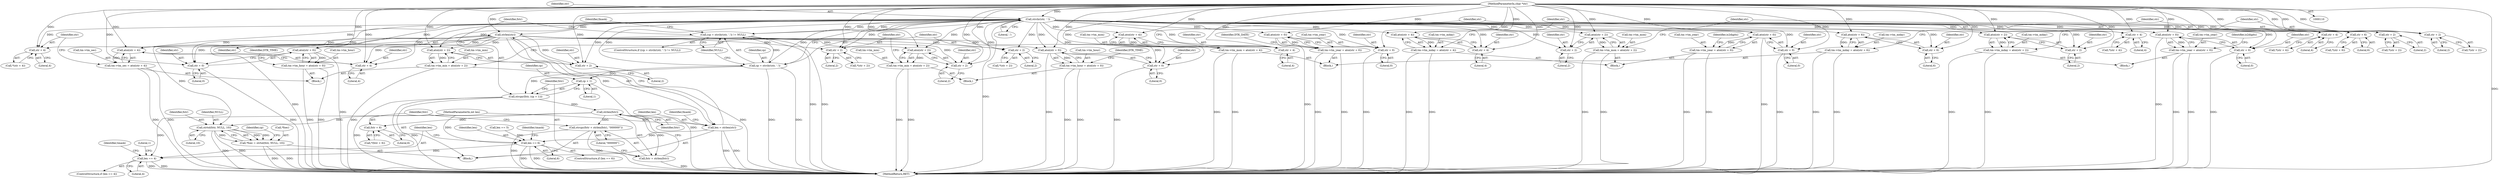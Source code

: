 digraph "0_postgres_4318daecc959886d001a6e79c6ea853e8b1dfb4b_0@API" {
"1000124" [label="(Call,strchr(str, '.'))"];
"1000112" [label="(MethodParameterIn,char *str)"];
"1000121" [label="(Call,(cp = strchr(str, '.')) != NULL)"];
"1000150" [label="(Call,strtol(fstr, NULL, 10))"];
"1000147" [label="(Call,*fsec = strtol(fstr, NULL, 10))"];
"1000122" [label="(Call,cp = strchr(str, '.'))"];
"1000130" [label="(Call,strcpy(fstr, (cp + 1)))"];
"1000138" [label="(Call,strlen(fstr))"];
"1000135" [label="(Call,strcpy(fstr + strlen(fstr), \"000000\"))"];
"1000136" [label="(Call,fstr + strlen(fstr))"];
"1000143" [label="(Call,fstr + 6)"];
"1000132" [label="(Call,cp + 1)"];
"1000160" [label="(Call,strlen(str))"];
"1000158" [label="(Call,len = strlen(str))"];
"1000320" [label="(Call,len == 6)"];
"1000368" [label="(Call,len == 4)"];
"1000332" [label="(Call,atoi(str + 4))"];
"1000328" [label="(Call,tm->tm_sec = atoi(str + 4))"];
"1000333" [label="(Call,str + 4)"];
"1000338" [label="(Call,str + 4)"];
"1000346" [label="(Call,atoi(str + 2))"];
"1000342" [label="(Call,tm->tm_min = atoi(str + 2))"];
"1000347" [label="(Call,str + 2)"];
"1000352" [label="(Call,str + 2)"];
"1000360" [label="(Call,atoi(str + 0))"];
"1000356" [label="(Call,tm->tm_hour = atoi(str + 0))"];
"1000361" [label="(Call,str + 0)"];
"1000385" [label="(Call,atoi(str + 2))"];
"1000381" [label="(Call,tm->tm_min = atoi(str + 2))"];
"1000386" [label="(Call,str + 2)"];
"1000391" [label="(Call,str + 2)"];
"1000399" [label="(Call,atoi(str + 0))"];
"1000395" [label="(Call,tm->tm_hour = atoi(str + 0))"];
"1000400" [label="(Call,str + 0)"];
"1000183" [label="(Call,atoi(str + 6))"];
"1000179" [label="(Call,tm->tm_mday = atoi(str + 6))"];
"1000184" [label="(Call,str + 6)"];
"1000189" [label="(Call,str + 6)"];
"1000197" [label="(Call,atoi(str + 4))"];
"1000193" [label="(Call,tm->tm_mon = atoi(str + 4))"];
"1000198" [label="(Call,str + 4)"];
"1000203" [label="(Call,str + 4)"];
"1000211" [label="(Call,atoi(str + 0))"];
"1000207" [label="(Call,tm->tm_year = atoi(str + 0))"];
"1000212" [label="(Call,str + 0)"];
"1000231" [label="(Call,atoi(str + 4))"];
"1000227" [label="(Call,tm->tm_mday = atoi(str + 4))"];
"1000232" [label="(Call,str + 4)"];
"1000237" [label="(Call,str + 4)"];
"1000245" [label="(Call,atoi(str + 2))"];
"1000241" [label="(Call,tm->tm_mon = atoi(str + 2))"];
"1000246" [label="(Call,str + 2)"];
"1000251" [label="(Call,str + 2)"];
"1000259" [label="(Call,atoi(str + 0))"];
"1000255" [label="(Call,tm->tm_year = atoi(str + 0))"];
"1000260" [label="(Call,str + 0)"];
"1000283" [label="(Call,atoi(str + 2))"];
"1000279" [label="(Call,tm->tm_mday = atoi(str + 2))"];
"1000284" [label="(Call,str + 2)"];
"1000289" [label="(Call,str + 2)"];
"1000302" [label="(Call,atoi(str + 0))"];
"1000298" [label="(Call,tm->tm_year = atoi(str + 0))"];
"1000303" [label="(Call,str + 0)"];
"1000360" [label="(Call,atoi(str + 0))"];
"1000339" [label="(Identifier,str)"];
"1000145" [label="(Literal,6)"];
"1000386" [label="(Call,str + 2)"];
"1000242" [label="(Call,tm->tm_mon)"];
"1000333" [label="(Call,str + 4)"];
"1000332" [label="(Call,atoi(str + 4))"];
"1000193" [label="(Call,tm->tm_mon = atoi(str + 4))"];
"1000183" [label="(Call,atoi(str + 6))"];
"1000186" [label="(Literal,6)"];
"1000335" [label="(Literal,4)"];
"1000285" [label="(Identifier,str)"];
"1000265" [label="(Identifier,is2digits)"];
"1000234" [label="(Literal,4)"];
"1000150" [label="(Call,strtol(fstr, NULL, 10))"];
"1000382" [label="(Call,tm->tm_min)"];
"1000271" [label="(Call,len == 5)"];
"1000346" [label="(Call,atoi(str + 2))"];
"1000166" [label="(Identifier,fmask)"];
"1000374" [label="(Identifier,tmask)"];
"1000134" [label="(Literal,1)"];
"1000190" [label="(Identifier,str)"];
"1000194" [label="(Call,tm->tm_mon)"];
"1000159" [label="(Identifier,len)"];
"1000343" [label="(Call,tm->tm_min)"];
"1000255" [label="(Call,tm->tm_year = atoi(str + 0))"];
"1000362" [label="(Identifier,str)"];
"1000188" [label="(Call,*(str + 6))"];
"1000158" [label="(Call,len = strlen(str))"];
"1000112" [label="(MethodParameterIn,char *str)"];
"1000351" [label="(Call,*(str + 2))"];
"1000213" [label="(Identifier,str)"];
"1000120" [label="(ControlStructure,if ((cp = strchr(str, '.')) != NULL))"];
"1000251" [label="(Call,str + 2)"];
"1000207" [label="(Call,tm->tm_year = atoi(str + 0))"];
"1000179" [label="(Call,tm->tm_mday = atoi(str + 6))"];
"1000205" [label="(Literal,4)"];
"1000279" [label="(Call,tm->tm_mday = atoi(str + 2))"];
"1000260" [label="(Call,str + 0)"];
"1000202" [label="(Call,*(str + 4))"];
"1000133" [label="(Identifier,cp)"];
"1000407" [label="(Literal,1)"];
"1000139" [label="(Identifier,fstr)"];
"1000121" [label="(Call,(cp = strchr(str, '.')) != NULL)"];
"1000404" [label="(Identifier,DTK_TIME)"];
"1000347" [label="(Call,str + 2)"];
"1000256" [label="(Call,tm->tm_year)"];
"1000130" [label="(Call,strcpy(fstr, (cp + 1)))"];
"1000283" [label="(Call,atoi(str + 2))"];
"1000286" [label="(Literal,2)"];
"1000326" [label="(Identifier,tmask)"];
"1000322" [label="(Literal,6)"];
"1000212" [label="(Call,str + 0)"];
"1000189" [label="(Call,str + 6)"];
"1000393" [label="(Literal,2)"];
"1000222" [label="(Block,)"];
"1000237" [label="(Call,str + 4)"];
"1000352" [label="(Call,str + 2)"];
"1000315" [label="(Identifier,fmask)"];
"1000284" [label="(Call,str + 2)"];
"1000338" [label="(Call,str + 4)"];
"1000245" [label="(Call,atoi(str + 2))"];
"1000305" [label="(Literal,0)"];
"1000147" [label="(Call,*fsec = strtol(fstr, NULL, 10))"];
"1000388" [label="(Literal,2)"];
"1000261" [label="(Identifier,str)"];
"1000253" [label="(Literal,2)"];
"1000138" [label="(Call,strlen(fstr))"];
"1000252" [label="(Identifier,str)"];
"1000387" [label="(Identifier,str)"];
"1000402" [label="(Literal,0)"];
"1000363" [label="(Literal,0)"];
"1000211" [label="(Call,atoi(str + 0))"];
"1000153" [label="(Literal,10)"];
"1000349" [label="(Literal,2)"];
"1000156" [label="(Identifier,cp)"];
"1000291" [label="(Literal,2)"];
"1000371" [label="(Block,)"];
"1000368" [label="(Call,len == 4)"];
"1000262" [label="(Literal,0)"];
"1000290" [label="(Identifier,str)"];
"1000123" [label="(Identifier,cp)"];
"1000131" [label="(Identifier,fstr)"];
"1000302" [label="(Call,atoi(str + 0))"];
"1000241" [label="(Call,tm->tm_mon = atoi(str + 2))"];
"1000140" [label="(Literal,\"000000\")"];
"1000185" [label="(Identifier,str)"];
"1000232" [label="(Call,str + 4)"];
"1000161" [label="(Identifier,str)"];
"1000340" [label="(Literal,4)"];
"1000354" [label="(Literal,2)"];
"1000400" [label="(Call,str + 0)"];
"1000137" [label="(Identifier,fstr)"];
"1000303" [label="(Call,str + 0)"];
"1000236" [label="(Call,*(str + 4))"];
"1000342" [label="(Call,tm->tm_min = atoi(str + 2))"];
"1000356" [label="(Call,tm->tm_hour = atoi(str + 0))"];
"1000319" [label="(ControlStructure,if (len == 6))"];
"1000199" [label="(Identifier,str)"];
"1000122" [label="(Call,cp = strchr(str, '.'))"];
"1000408" [label="(MethodReturn,RET)"];
"1000247" [label="(Identifier,str)"];
"1000204" [label="(Identifier,str)"];
"1000144" [label="(Identifier,fstr)"];
"1000124" [label="(Call,strchr(str, '.'))"];
"1000136" [label="(Call,fstr + strlen(fstr))"];
"1000143" [label="(Call,fstr + 6)"];
"1000381" [label="(Call,tm->tm_min = atoi(str + 2))"];
"1000399" [label="(Call,atoi(str + 0))"];
"1000357" [label="(Call,tm->tm_hour)"];
"1000184" [label="(Call,str + 6)"];
"1000111" [label="(MethodParameterIn,int len)"];
"1000395" [label="(Call,tm->tm_hour = atoi(str + 0))"];
"1000214" [label="(Literal,0)"];
"1000174" [label="(Block,)"];
"1000208" [label="(Call,tm->tm_year)"];
"1000128" [label="(Block,)"];
"1000308" [label="(Identifier,is2digits)"];
"1000274" [label="(Block,)"];
"1000298" [label="(Call,tm->tm_year = atoi(str + 0))"];
"1000238" [label="(Identifier,str)"];
"1000191" [label="(Literal,6)"];
"1000323" [label="(Block,)"];
"1000365" [label="(Identifier,DTK_TIME)"];
"1000246" [label="(Call,str + 2)"];
"1000151" [label="(Identifier,fstr)"];
"1000216" [label="(Identifier,DTK_DATE)"];
"1000239" [label="(Literal,4)"];
"1000280" [label="(Call,tm->tm_mday)"];
"1000361" [label="(Call,str + 0)"];
"1000160" [label="(Call,strlen(str))"];
"1000369" [label="(Identifier,len)"];
"1000228" [label="(Call,tm->tm_mday)"];
"1000203" [label="(Call,str + 4)"];
"1000142" [label="(Call,*(fstr + 6))"];
"1000348" [label="(Identifier,str)"];
"1000334" [label="(Identifier,str)"];
"1000329" [label="(Call,tm->tm_sec)"];
"1000233" [label="(Identifier,str)"];
"1000353" [label="(Identifier,str)"];
"1000304" [label="(Identifier,str)"];
"1000320" [label="(Call,len == 6)"];
"1000197" [label="(Call,atoi(str + 4))"];
"1000248" [label="(Literal,2)"];
"1000250" [label="(Call,*(str + 2))"];
"1000385" [label="(Call,atoi(str + 2))"];
"1000152" [label="(Identifier,NULL)"];
"1000288" [label="(Call,*(str + 2))"];
"1000126" [label="(Literal,'.')"];
"1000299" [label="(Call,tm->tm_year)"];
"1000391" [label="(Call,str + 2)"];
"1000180" [label="(Call,tm->tm_mday)"];
"1000127" [label="(Identifier,NULL)"];
"1000321" [label="(Identifier,len)"];
"1000148" [label="(Call,*fsec)"];
"1000125" [label="(Identifier,str)"];
"1000198" [label="(Call,str + 4)"];
"1000132" [label="(Call,cp + 1)"];
"1000401" [label="(Identifier,str)"];
"1000135" [label="(Call,strcpy(fstr + strlen(fstr), \"000000\"))"];
"1000289" [label="(Call,str + 2)"];
"1000227" [label="(Call,tm->tm_mday = atoi(str + 4))"];
"1000396" [label="(Call,tm->tm_hour)"];
"1000259" [label="(Call,atoi(str + 0))"];
"1000390" [label="(Call,*(str + 2))"];
"1000328" [label="(Call,tm->tm_sec = atoi(str + 4))"];
"1000367" [label="(ControlStructure,if (len == 4))"];
"1000231" [label="(Call,atoi(str + 4))"];
"1000337" [label="(Call,*(str + 4))"];
"1000200" [label="(Literal,4)"];
"1000392" [label="(Identifier,str)"];
"1000370" [label="(Literal,4)"];
"1000124" -> "1000122"  [label="AST: "];
"1000124" -> "1000126"  [label="CFG: "];
"1000125" -> "1000124"  [label="AST: "];
"1000126" -> "1000124"  [label="AST: "];
"1000122" -> "1000124"  [label="CFG: "];
"1000124" -> "1000408"  [label="DDG: "];
"1000124" -> "1000121"  [label="DDG: "];
"1000124" -> "1000121"  [label="DDG: "];
"1000124" -> "1000122"  [label="DDG: "];
"1000124" -> "1000122"  [label="DDG: "];
"1000112" -> "1000124"  [label="DDG: "];
"1000124" -> "1000160"  [label="DDG: "];
"1000124" -> "1000183"  [label="DDG: "];
"1000124" -> "1000184"  [label="DDG: "];
"1000124" -> "1000189"  [label="DDG: "];
"1000124" -> "1000197"  [label="DDG: "];
"1000124" -> "1000198"  [label="DDG: "];
"1000124" -> "1000203"  [label="DDG: "];
"1000124" -> "1000211"  [label="DDG: "];
"1000124" -> "1000212"  [label="DDG: "];
"1000124" -> "1000231"  [label="DDG: "];
"1000124" -> "1000232"  [label="DDG: "];
"1000124" -> "1000237"  [label="DDG: "];
"1000124" -> "1000245"  [label="DDG: "];
"1000124" -> "1000246"  [label="DDG: "];
"1000124" -> "1000251"  [label="DDG: "];
"1000124" -> "1000259"  [label="DDG: "];
"1000124" -> "1000260"  [label="DDG: "];
"1000124" -> "1000283"  [label="DDG: "];
"1000124" -> "1000284"  [label="DDG: "];
"1000124" -> "1000289"  [label="DDG: "];
"1000124" -> "1000302"  [label="DDG: "];
"1000124" -> "1000303"  [label="DDG: "];
"1000124" -> "1000332"  [label="DDG: "];
"1000124" -> "1000333"  [label="DDG: "];
"1000124" -> "1000338"  [label="DDG: "];
"1000124" -> "1000346"  [label="DDG: "];
"1000124" -> "1000347"  [label="DDG: "];
"1000124" -> "1000352"  [label="DDG: "];
"1000124" -> "1000360"  [label="DDG: "];
"1000124" -> "1000361"  [label="DDG: "];
"1000124" -> "1000385"  [label="DDG: "];
"1000124" -> "1000386"  [label="DDG: "];
"1000124" -> "1000391"  [label="DDG: "];
"1000124" -> "1000399"  [label="DDG: "];
"1000124" -> "1000400"  [label="DDG: "];
"1000112" -> "1000110"  [label="AST: "];
"1000112" -> "1000408"  [label="DDG: "];
"1000112" -> "1000160"  [label="DDG: "];
"1000112" -> "1000183"  [label="DDG: "];
"1000112" -> "1000184"  [label="DDG: "];
"1000112" -> "1000189"  [label="DDG: "];
"1000112" -> "1000197"  [label="DDG: "];
"1000112" -> "1000198"  [label="DDG: "];
"1000112" -> "1000203"  [label="DDG: "];
"1000112" -> "1000211"  [label="DDG: "];
"1000112" -> "1000212"  [label="DDG: "];
"1000112" -> "1000231"  [label="DDG: "];
"1000112" -> "1000232"  [label="DDG: "];
"1000112" -> "1000237"  [label="DDG: "];
"1000112" -> "1000245"  [label="DDG: "];
"1000112" -> "1000246"  [label="DDG: "];
"1000112" -> "1000251"  [label="DDG: "];
"1000112" -> "1000259"  [label="DDG: "];
"1000112" -> "1000260"  [label="DDG: "];
"1000112" -> "1000283"  [label="DDG: "];
"1000112" -> "1000284"  [label="DDG: "];
"1000112" -> "1000289"  [label="DDG: "];
"1000112" -> "1000302"  [label="DDG: "];
"1000112" -> "1000303"  [label="DDG: "];
"1000112" -> "1000332"  [label="DDG: "];
"1000112" -> "1000333"  [label="DDG: "];
"1000112" -> "1000338"  [label="DDG: "];
"1000112" -> "1000346"  [label="DDG: "];
"1000112" -> "1000347"  [label="DDG: "];
"1000112" -> "1000352"  [label="DDG: "];
"1000112" -> "1000360"  [label="DDG: "];
"1000112" -> "1000361"  [label="DDG: "];
"1000112" -> "1000385"  [label="DDG: "];
"1000112" -> "1000386"  [label="DDG: "];
"1000112" -> "1000391"  [label="DDG: "];
"1000112" -> "1000399"  [label="DDG: "];
"1000112" -> "1000400"  [label="DDG: "];
"1000121" -> "1000120"  [label="AST: "];
"1000121" -> "1000127"  [label="CFG: "];
"1000122" -> "1000121"  [label="AST: "];
"1000127" -> "1000121"  [label="AST: "];
"1000131" -> "1000121"  [label="CFG: "];
"1000166" -> "1000121"  [label="CFG: "];
"1000121" -> "1000408"  [label="DDG: "];
"1000121" -> "1000408"  [label="DDG: "];
"1000122" -> "1000121"  [label="DDG: "];
"1000121" -> "1000150"  [label="DDG: "];
"1000150" -> "1000147"  [label="AST: "];
"1000150" -> "1000153"  [label="CFG: "];
"1000151" -> "1000150"  [label="AST: "];
"1000152" -> "1000150"  [label="AST: "];
"1000153" -> "1000150"  [label="AST: "];
"1000147" -> "1000150"  [label="CFG: "];
"1000150" -> "1000408"  [label="DDG: "];
"1000150" -> "1000408"  [label="DDG: "];
"1000150" -> "1000147"  [label="DDG: "];
"1000150" -> "1000147"  [label="DDG: "];
"1000150" -> "1000147"  [label="DDG: "];
"1000138" -> "1000150"  [label="DDG: "];
"1000147" -> "1000128"  [label="AST: "];
"1000148" -> "1000147"  [label="AST: "];
"1000156" -> "1000147"  [label="CFG: "];
"1000147" -> "1000408"  [label="DDG: "];
"1000147" -> "1000408"  [label="DDG: "];
"1000123" -> "1000122"  [label="AST: "];
"1000127" -> "1000122"  [label="CFG: "];
"1000122" -> "1000408"  [label="DDG: "];
"1000122" -> "1000408"  [label="DDG: "];
"1000122" -> "1000130"  [label="DDG: "];
"1000122" -> "1000132"  [label="DDG: "];
"1000130" -> "1000128"  [label="AST: "];
"1000130" -> "1000132"  [label="CFG: "];
"1000131" -> "1000130"  [label="AST: "];
"1000132" -> "1000130"  [label="AST: "];
"1000137" -> "1000130"  [label="CFG: "];
"1000130" -> "1000408"  [label="DDG: "];
"1000130" -> "1000408"  [label="DDG: "];
"1000130" -> "1000138"  [label="DDG: "];
"1000138" -> "1000136"  [label="AST: "];
"1000138" -> "1000139"  [label="CFG: "];
"1000139" -> "1000138"  [label="AST: "];
"1000136" -> "1000138"  [label="CFG: "];
"1000138" -> "1000135"  [label="DDG: "];
"1000138" -> "1000136"  [label="DDG: "];
"1000138" -> "1000143"  [label="DDG: "];
"1000135" -> "1000128"  [label="AST: "];
"1000135" -> "1000140"  [label="CFG: "];
"1000136" -> "1000135"  [label="AST: "];
"1000140" -> "1000135"  [label="AST: "];
"1000144" -> "1000135"  [label="CFG: "];
"1000135" -> "1000408"  [label="DDG: "];
"1000135" -> "1000408"  [label="DDG: "];
"1000137" -> "1000136"  [label="AST: "];
"1000140" -> "1000136"  [label="CFG: "];
"1000136" -> "1000408"  [label="DDG: "];
"1000143" -> "1000142"  [label="AST: "];
"1000143" -> "1000145"  [label="CFG: "];
"1000144" -> "1000143"  [label="AST: "];
"1000145" -> "1000143"  [label="AST: "];
"1000142" -> "1000143"  [label="CFG: "];
"1000132" -> "1000134"  [label="CFG: "];
"1000133" -> "1000132"  [label="AST: "];
"1000134" -> "1000132"  [label="AST: "];
"1000132" -> "1000408"  [label="DDG: "];
"1000160" -> "1000158"  [label="AST: "];
"1000160" -> "1000161"  [label="CFG: "];
"1000161" -> "1000160"  [label="AST: "];
"1000158" -> "1000160"  [label="CFG: "];
"1000160" -> "1000408"  [label="DDG: "];
"1000160" -> "1000158"  [label="DDG: "];
"1000160" -> "1000332"  [label="DDG: "];
"1000160" -> "1000333"  [label="DDG: "];
"1000160" -> "1000338"  [label="DDG: "];
"1000160" -> "1000346"  [label="DDG: "];
"1000160" -> "1000347"  [label="DDG: "];
"1000160" -> "1000352"  [label="DDG: "];
"1000160" -> "1000360"  [label="DDG: "];
"1000160" -> "1000361"  [label="DDG: "];
"1000160" -> "1000385"  [label="DDG: "];
"1000160" -> "1000386"  [label="DDG: "];
"1000160" -> "1000391"  [label="DDG: "];
"1000160" -> "1000399"  [label="DDG: "];
"1000160" -> "1000400"  [label="DDG: "];
"1000158" -> "1000128"  [label="AST: "];
"1000159" -> "1000158"  [label="AST: "];
"1000315" -> "1000158"  [label="CFG: "];
"1000158" -> "1000408"  [label="DDG: "];
"1000158" -> "1000408"  [label="DDG: "];
"1000111" -> "1000158"  [label="DDG: "];
"1000158" -> "1000320"  [label="DDG: "];
"1000320" -> "1000319"  [label="AST: "];
"1000320" -> "1000322"  [label="CFG: "];
"1000321" -> "1000320"  [label="AST: "];
"1000322" -> "1000320"  [label="AST: "];
"1000326" -> "1000320"  [label="CFG: "];
"1000369" -> "1000320"  [label="CFG: "];
"1000320" -> "1000408"  [label="DDG: "];
"1000320" -> "1000408"  [label="DDG: "];
"1000271" -> "1000320"  [label="DDG: "];
"1000111" -> "1000320"  [label="DDG: "];
"1000320" -> "1000368"  [label="DDG: "];
"1000368" -> "1000367"  [label="AST: "];
"1000368" -> "1000370"  [label="CFG: "];
"1000369" -> "1000368"  [label="AST: "];
"1000370" -> "1000368"  [label="AST: "];
"1000374" -> "1000368"  [label="CFG: "];
"1000407" -> "1000368"  [label="CFG: "];
"1000368" -> "1000408"  [label="DDG: "];
"1000368" -> "1000408"  [label="DDG: "];
"1000111" -> "1000368"  [label="DDG: "];
"1000332" -> "1000328"  [label="AST: "];
"1000332" -> "1000333"  [label="CFG: "];
"1000333" -> "1000332"  [label="AST: "];
"1000328" -> "1000332"  [label="CFG: "];
"1000332" -> "1000328"  [label="DDG: "];
"1000328" -> "1000323"  [label="AST: "];
"1000329" -> "1000328"  [label="AST: "];
"1000339" -> "1000328"  [label="CFG: "];
"1000328" -> "1000408"  [label="DDG: "];
"1000328" -> "1000408"  [label="DDG: "];
"1000333" -> "1000335"  [label="CFG: "];
"1000334" -> "1000333"  [label="AST: "];
"1000335" -> "1000333"  [label="AST: "];
"1000338" -> "1000337"  [label="AST: "];
"1000338" -> "1000340"  [label="CFG: "];
"1000339" -> "1000338"  [label="AST: "];
"1000340" -> "1000338"  [label="AST: "];
"1000337" -> "1000338"  [label="CFG: "];
"1000346" -> "1000342"  [label="AST: "];
"1000346" -> "1000347"  [label="CFG: "];
"1000347" -> "1000346"  [label="AST: "];
"1000342" -> "1000346"  [label="CFG: "];
"1000346" -> "1000342"  [label="DDG: "];
"1000342" -> "1000323"  [label="AST: "];
"1000343" -> "1000342"  [label="AST: "];
"1000353" -> "1000342"  [label="CFG: "];
"1000342" -> "1000408"  [label="DDG: "];
"1000342" -> "1000408"  [label="DDG: "];
"1000347" -> "1000349"  [label="CFG: "];
"1000348" -> "1000347"  [label="AST: "];
"1000349" -> "1000347"  [label="AST: "];
"1000352" -> "1000351"  [label="AST: "];
"1000352" -> "1000354"  [label="CFG: "];
"1000353" -> "1000352"  [label="AST: "];
"1000354" -> "1000352"  [label="AST: "];
"1000351" -> "1000352"  [label="CFG: "];
"1000360" -> "1000356"  [label="AST: "];
"1000360" -> "1000361"  [label="CFG: "];
"1000361" -> "1000360"  [label="AST: "];
"1000356" -> "1000360"  [label="CFG: "];
"1000360" -> "1000408"  [label="DDG: "];
"1000360" -> "1000356"  [label="DDG: "];
"1000356" -> "1000323"  [label="AST: "];
"1000357" -> "1000356"  [label="AST: "];
"1000365" -> "1000356"  [label="CFG: "];
"1000356" -> "1000408"  [label="DDG: "];
"1000356" -> "1000408"  [label="DDG: "];
"1000361" -> "1000363"  [label="CFG: "];
"1000362" -> "1000361"  [label="AST: "];
"1000363" -> "1000361"  [label="AST: "];
"1000361" -> "1000408"  [label="DDG: "];
"1000385" -> "1000381"  [label="AST: "];
"1000385" -> "1000386"  [label="CFG: "];
"1000386" -> "1000385"  [label="AST: "];
"1000381" -> "1000385"  [label="CFG: "];
"1000385" -> "1000381"  [label="DDG: "];
"1000381" -> "1000371"  [label="AST: "];
"1000382" -> "1000381"  [label="AST: "];
"1000392" -> "1000381"  [label="CFG: "];
"1000381" -> "1000408"  [label="DDG: "];
"1000381" -> "1000408"  [label="DDG: "];
"1000386" -> "1000388"  [label="CFG: "];
"1000387" -> "1000386"  [label="AST: "];
"1000388" -> "1000386"  [label="AST: "];
"1000391" -> "1000390"  [label="AST: "];
"1000391" -> "1000393"  [label="CFG: "];
"1000392" -> "1000391"  [label="AST: "];
"1000393" -> "1000391"  [label="AST: "];
"1000390" -> "1000391"  [label="CFG: "];
"1000399" -> "1000395"  [label="AST: "];
"1000399" -> "1000400"  [label="CFG: "];
"1000400" -> "1000399"  [label="AST: "];
"1000395" -> "1000399"  [label="CFG: "];
"1000399" -> "1000408"  [label="DDG: "];
"1000399" -> "1000395"  [label="DDG: "];
"1000395" -> "1000371"  [label="AST: "];
"1000396" -> "1000395"  [label="AST: "];
"1000404" -> "1000395"  [label="CFG: "];
"1000395" -> "1000408"  [label="DDG: "];
"1000395" -> "1000408"  [label="DDG: "];
"1000400" -> "1000402"  [label="CFG: "];
"1000401" -> "1000400"  [label="AST: "];
"1000402" -> "1000400"  [label="AST: "];
"1000400" -> "1000408"  [label="DDG: "];
"1000183" -> "1000179"  [label="AST: "];
"1000183" -> "1000184"  [label="CFG: "];
"1000184" -> "1000183"  [label="AST: "];
"1000179" -> "1000183"  [label="CFG: "];
"1000183" -> "1000179"  [label="DDG: "];
"1000179" -> "1000174"  [label="AST: "];
"1000180" -> "1000179"  [label="AST: "];
"1000190" -> "1000179"  [label="CFG: "];
"1000179" -> "1000408"  [label="DDG: "];
"1000179" -> "1000408"  [label="DDG: "];
"1000184" -> "1000186"  [label="CFG: "];
"1000185" -> "1000184"  [label="AST: "];
"1000186" -> "1000184"  [label="AST: "];
"1000189" -> "1000188"  [label="AST: "];
"1000189" -> "1000191"  [label="CFG: "];
"1000190" -> "1000189"  [label="AST: "];
"1000191" -> "1000189"  [label="AST: "];
"1000188" -> "1000189"  [label="CFG: "];
"1000197" -> "1000193"  [label="AST: "];
"1000197" -> "1000198"  [label="CFG: "];
"1000198" -> "1000197"  [label="AST: "];
"1000193" -> "1000197"  [label="CFG: "];
"1000197" -> "1000193"  [label="DDG: "];
"1000193" -> "1000174"  [label="AST: "];
"1000194" -> "1000193"  [label="AST: "];
"1000204" -> "1000193"  [label="CFG: "];
"1000193" -> "1000408"  [label="DDG: "];
"1000193" -> "1000408"  [label="DDG: "];
"1000198" -> "1000200"  [label="CFG: "];
"1000199" -> "1000198"  [label="AST: "];
"1000200" -> "1000198"  [label="AST: "];
"1000203" -> "1000202"  [label="AST: "];
"1000203" -> "1000205"  [label="CFG: "];
"1000204" -> "1000203"  [label="AST: "];
"1000205" -> "1000203"  [label="AST: "];
"1000202" -> "1000203"  [label="CFG: "];
"1000211" -> "1000207"  [label="AST: "];
"1000211" -> "1000212"  [label="CFG: "];
"1000212" -> "1000211"  [label="AST: "];
"1000207" -> "1000211"  [label="CFG: "];
"1000211" -> "1000408"  [label="DDG: "];
"1000211" -> "1000207"  [label="DDG: "];
"1000207" -> "1000174"  [label="AST: "];
"1000208" -> "1000207"  [label="AST: "];
"1000216" -> "1000207"  [label="CFG: "];
"1000207" -> "1000408"  [label="DDG: "];
"1000207" -> "1000408"  [label="DDG: "];
"1000212" -> "1000214"  [label="CFG: "];
"1000213" -> "1000212"  [label="AST: "];
"1000214" -> "1000212"  [label="AST: "];
"1000212" -> "1000408"  [label="DDG: "];
"1000231" -> "1000227"  [label="AST: "];
"1000231" -> "1000232"  [label="CFG: "];
"1000232" -> "1000231"  [label="AST: "];
"1000227" -> "1000231"  [label="CFG: "];
"1000231" -> "1000227"  [label="DDG: "];
"1000227" -> "1000222"  [label="AST: "];
"1000228" -> "1000227"  [label="AST: "];
"1000238" -> "1000227"  [label="CFG: "];
"1000227" -> "1000408"  [label="DDG: "];
"1000227" -> "1000408"  [label="DDG: "];
"1000232" -> "1000234"  [label="CFG: "];
"1000233" -> "1000232"  [label="AST: "];
"1000234" -> "1000232"  [label="AST: "];
"1000237" -> "1000236"  [label="AST: "];
"1000237" -> "1000239"  [label="CFG: "];
"1000238" -> "1000237"  [label="AST: "];
"1000239" -> "1000237"  [label="AST: "];
"1000236" -> "1000237"  [label="CFG: "];
"1000245" -> "1000241"  [label="AST: "];
"1000245" -> "1000246"  [label="CFG: "];
"1000246" -> "1000245"  [label="AST: "];
"1000241" -> "1000245"  [label="CFG: "];
"1000245" -> "1000241"  [label="DDG: "];
"1000241" -> "1000222"  [label="AST: "];
"1000242" -> "1000241"  [label="AST: "];
"1000252" -> "1000241"  [label="CFG: "];
"1000241" -> "1000408"  [label="DDG: "];
"1000241" -> "1000408"  [label="DDG: "];
"1000246" -> "1000248"  [label="CFG: "];
"1000247" -> "1000246"  [label="AST: "];
"1000248" -> "1000246"  [label="AST: "];
"1000251" -> "1000250"  [label="AST: "];
"1000251" -> "1000253"  [label="CFG: "];
"1000252" -> "1000251"  [label="AST: "];
"1000253" -> "1000251"  [label="AST: "];
"1000250" -> "1000251"  [label="CFG: "];
"1000259" -> "1000255"  [label="AST: "];
"1000259" -> "1000260"  [label="CFG: "];
"1000260" -> "1000259"  [label="AST: "];
"1000255" -> "1000259"  [label="CFG: "];
"1000259" -> "1000408"  [label="DDG: "];
"1000259" -> "1000255"  [label="DDG: "];
"1000255" -> "1000222"  [label="AST: "];
"1000256" -> "1000255"  [label="AST: "];
"1000265" -> "1000255"  [label="CFG: "];
"1000255" -> "1000408"  [label="DDG: "];
"1000255" -> "1000408"  [label="DDG: "];
"1000260" -> "1000262"  [label="CFG: "];
"1000261" -> "1000260"  [label="AST: "];
"1000262" -> "1000260"  [label="AST: "];
"1000260" -> "1000408"  [label="DDG: "];
"1000283" -> "1000279"  [label="AST: "];
"1000283" -> "1000284"  [label="CFG: "];
"1000284" -> "1000283"  [label="AST: "];
"1000279" -> "1000283"  [label="CFG: "];
"1000283" -> "1000279"  [label="DDG: "];
"1000279" -> "1000274"  [label="AST: "];
"1000280" -> "1000279"  [label="AST: "];
"1000290" -> "1000279"  [label="CFG: "];
"1000279" -> "1000408"  [label="DDG: "];
"1000279" -> "1000408"  [label="DDG: "];
"1000284" -> "1000286"  [label="CFG: "];
"1000285" -> "1000284"  [label="AST: "];
"1000286" -> "1000284"  [label="AST: "];
"1000289" -> "1000288"  [label="AST: "];
"1000289" -> "1000291"  [label="CFG: "];
"1000290" -> "1000289"  [label="AST: "];
"1000291" -> "1000289"  [label="AST: "];
"1000288" -> "1000289"  [label="CFG: "];
"1000302" -> "1000298"  [label="AST: "];
"1000302" -> "1000303"  [label="CFG: "];
"1000303" -> "1000302"  [label="AST: "];
"1000298" -> "1000302"  [label="CFG: "];
"1000302" -> "1000408"  [label="DDG: "];
"1000302" -> "1000298"  [label="DDG: "];
"1000298" -> "1000274"  [label="AST: "];
"1000299" -> "1000298"  [label="AST: "];
"1000308" -> "1000298"  [label="CFG: "];
"1000298" -> "1000408"  [label="DDG: "];
"1000298" -> "1000408"  [label="DDG: "];
"1000303" -> "1000305"  [label="CFG: "];
"1000304" -> "1000303"  [label="AST: "];
"1000305" -> "1000303"  [label="AST: "];
"1000303" -> "1000408"  [label="DDG: "];
}
